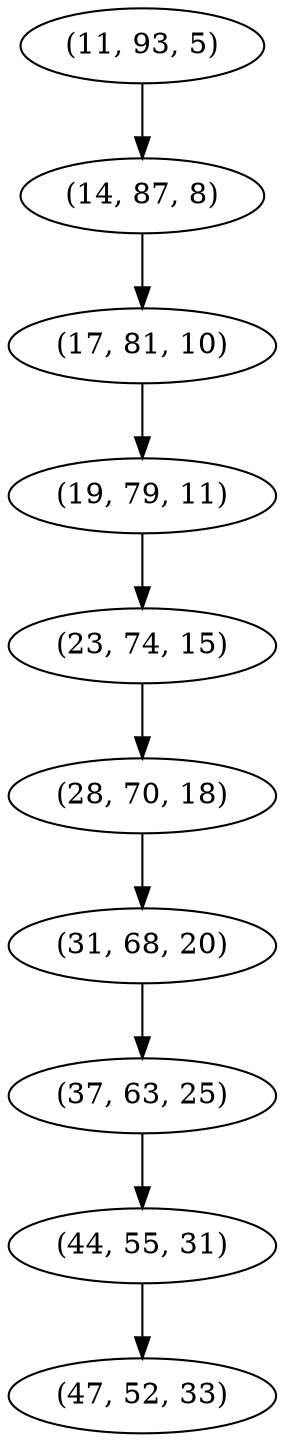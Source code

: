 digraph tree {
    "(11, 93, 5)";
    "(14, 87, 8)";
    "(17, 81, 10)";
    "(19, 79, 11)";
    "(23, 74, 15)";
    "(28, 70, 18)";
    "(31, 68, 20)";
    "(37, 63, 25)";
    "(44, 55, 31)";
    "(47, 52, 33)";
    "(11, 93, 5)" -> "(14, 87, 8)";
    "(14, 87, 8)" -> "(17, 81, 10)";
    "(17, 81, 10)" -> "(19, 79, 11)";
    "(19, 79, 11)" -> "(23, 74, 15)";
    "(23, 74, 15)" -> "(28, 70, 18)";
    "(28, 70, 18)" -> "(31, 68, 20)";
    "(31, 68, 20)" -> "(37, 63, 25)";
    "(37, 63, 25)" -> "(44, 55, 31)";
    "(44, 55, 31)" -> "(47, 52, 33)";
}
